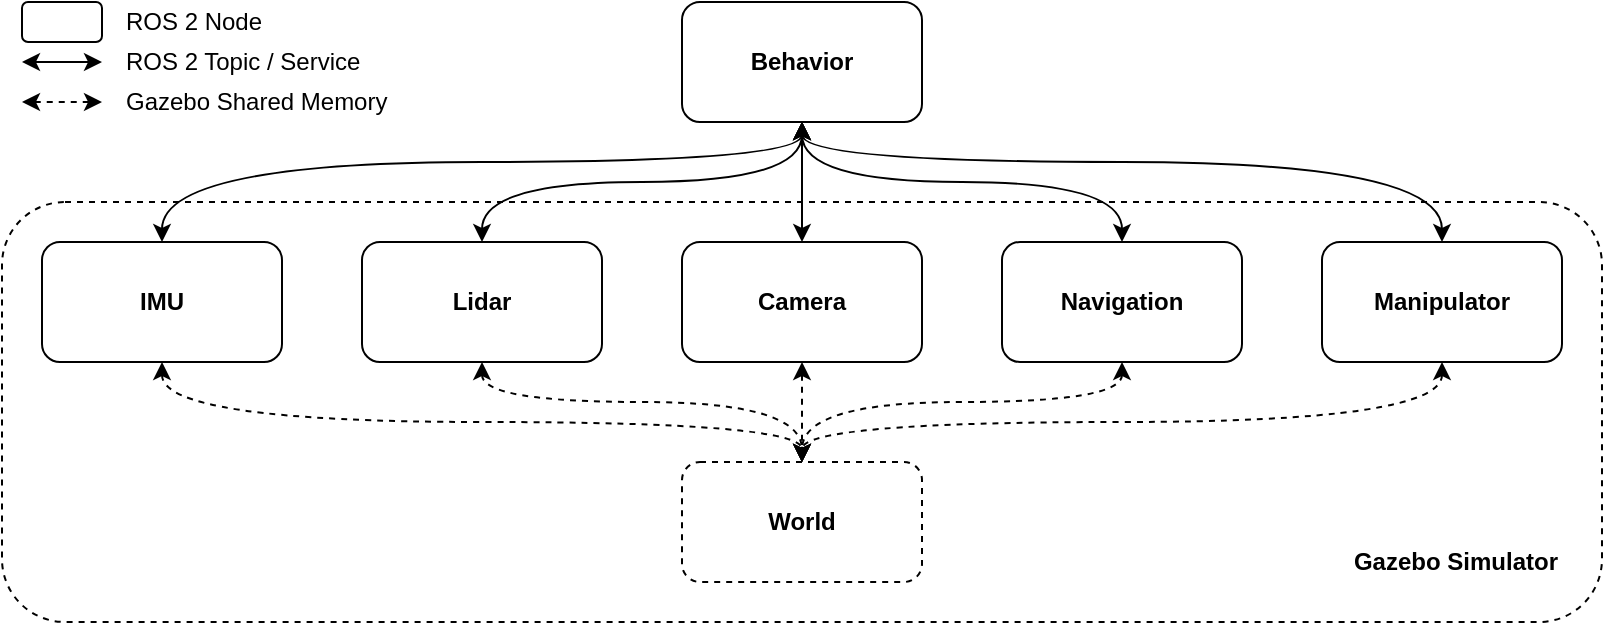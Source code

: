 <mxfile version="14.2.7" type="device"><diagram id="wMqRLWRd7nqYQM558t5j" name="Page-1"><mxGraphModel dx="1101" dy="535" grid="1" gridSize="10" guides="1" tooltips="1" connect="1" arrows="1" fold="1" page="1" pageScale="1" pageWidth="80" pageHeight="80" math="0" shadow="0"><root><mxCell id="0"/><mxCell id="1" parent="0"/><mxCell id="eulNJtFfLloYrVbK-d2Q-2" value="" style="rounded=1;whiteSpace=wrap;html=1;dashed=1;fillColor=none;" parent="1" vertex="1"><mxGeometry x="-80" y="110" width="800" height="210" as="geometry"/></mxCell><mxCell id="xf3yS8weDeZ-gSXv8qe_-4" value="&lt;b&gt;Behavior&lt;/b&gt;" style="rounded=1;whiteSpace=wrap;html=1;" parent="1" vertex="1"><mxGeometry x="260" y="10" width="120" height="60" as="geometry"/></mxCell><mxCell id="xf3yS8weDeZ-gSXv8qe_-5" value="&lt;b&gt;World&lt;/b&gt;" style="rounded=1;whiteSpace=wrap;html=1;dashed=1;" parent="1" vertex="1"><mxGeometry x="260" y="240" width="120" height="60" as="geometry"/></mxCell><mxCell id="eulNJtFfLloYrVbK-d2Q-4" style="edgeStyle=orthogonalEdgeStyle;rounded=0;orthogonalLoop=1;jettySize=auto;html=1;entryX=0.5;entryY=0;entryDx=0;entryDy=0;curved=1;startArrow=classic;startFill=1;dashed=1;" parent="1" source="xf3yS8weDeZ-gSXv8qe_-6" target="xf3yS8weDeZ-gSXv8qe_-5" edge="1"><mxGeometry relative="1" as="geometry"><Array as="points"><mxPoint y="220"/><mxPoint x="320" y="220"/></Array></mxGeometry></mxCell><mxCell id="eulNJtFfLloYrVbK-d2Q-9" style="edgeStyle=orthogonalEdgeStyle;curved=1;rounded=0;orthogonalLoop=1;jettySize=auto;html=1;entryX=0.5;entryY=1;entryDx=0;entryDy=0;startArrow=classic;startFill=1;" parent="1" source="xf3yS8weDeZ-gSXv8qe_-6" target="xf3yS8weDeZ-gSXv8qe_-4" edge="1"><mxGeometry relative="1" as="geometry"><Array as="points"><mxPoint y="90"/><mxPoint x="320" y="90"/></Array></mxGeometry></mxCell><mxCell id="xf3yS8weDeZ-gSXv8qe_-6" value="&lt;b&gt;IMU&lt;/b&gt;" style="rounded=1;whiteSpace=wrap;html=1;" parent="1" vertex="1"><mxGeometry x="-60" y="130" width="120" height="60" as="geometry"/></mxCell><mxCell id="eulNJtFfLloYrVbK-d2Q-6" style="edgeStyle=orthogonalEdgeStyle;curved=1;rounded=0;orthogonalLoop=1;jettySize=auto;html=1;dashed=1;startArrow=classic;startFill=1;" parent="1" source="xf3yS8weDeZ-gSXv8qe_-7" edge="1"><mxGeometry relative="1" as="geometry"><mxPoint x="320" y="240" as="targetPoint"/></mxGeometry></mxCell><mxCell id="eulNJtFfLloYrVbK-d2Q-11" style="edgeStyle=orthogonalEdgeStyle;curved=1;rounded=0;orthogonalLoop=1;jettySize=auto;html=1;startArrow=classic;startFill=1;entryX=0.5;entryY=1;entryDx=0;entryDy=0;" parent="1" source="xf3yS8weDeZ-gSXv8qe_-7" target="xf3yS8weDeZ-gSXv8qe_-4" edge="1"><mxGeometry relative="1" as="geometry"><mxPoint x="320" y="80" as="targetPoint"/></mxGeometry></mxCell><mxCell id="xf3yS8weDeZ-gSXv8qe_-7" value="&lt;b&gt;Camera&lt;/b&gt;" style="rounded=1;whiteSpace=wrap;html=1;" parent="1" vertex="1"><mxGeometry x="260" y="130" width="120" height="60" as="geometry"/></mxCell><mxCell id="eulNJtFfLloYrVbK-d2Q-7" style="edgeStyle=orthogonalEdgeStyle;curved=1;rounded=0;orthogonalLoop=1;jettySize=auto;html=1;entryX=0.5;entryY=0;entryDx=0;entryDy=0;dashed=1;startArrow=classic;startFill=1;" parent="1" source="xf3yS8weDeZ-gSXv8qe_-8" target="xf3yS8weDeZ-gSXv8qe_-5" edge="1"><mxGeometry relative="1" as="geometry"><Array as="points"><mxPoint x="480" y="210"/><mxPoint x="320" y="210"/></Array></mxGeometry></mxCell><mxCell id="eulNJtFfLloYrVbK-d2Q-12" style="edgeStyle=orthogonalEdgeStyle;curved=1;rounded=0;orthogonalLoop=1;jettySize=auto;html=1;entryX=0.5;entryY=1;entryDx=0;entryDy=0;startArrow=classic;startFill=1;" parent="1" source="xf3yS8weDeZ-gSXv8qe_-8" target="xf3yS8weDeZ-gSXv8qe_-4" edge="1"><mxGeometry relative="1" as="geometry"><Array as="points"><mxPoint x="480" y="100"/><mxPoint x="320" y="100"/></Array></mxGeometry></mxCell><mxCell id="xf3yS8weDeZ-gSXv8qe_-8" value="&lt;b&gt;Navigation&lt;/b&gt;" style="rounded=1;whiteSpace=wrap;html=1;" parent="1" vertex="1"><mxGeometry x="420" y="130" width="120" height="60" as="geometry"/></mxCell><mxCell id="eulNJtFfLloYrVbK-d2Q-8" style="edgeStyle=orthogonalEdgeStyle;curved=1;rounded=0;orthogonalLoop=1;jettySize=auto;html=1;dashed=1;startArrow=classic;startFill=1;" parent="1" source="xf3yS8weDeZ-gSXv8qe_-9" target="xf3yS8weDeZ-gSXv8qe_-5" edge="1"><mxGeometry relative="1" as="geometry"><Array as="points"><mxPoint x="640" y="220"/><mxPoint x="320" y="220"/></Array></mxGeometry></mxCell><mxCell id="eulNJtFfLloYrVbK-d2Q-13" style="edgeStyle=orthogonalEdgeStyle;curved=1;rounded=0;orthogonalLoop=1;jettySize=auto;html=1;entryX=0.5;entryY=1;entryDx=0;entryDy=0;startArrow=classic;startFill=1;" parent="1" source="xf3yS8weDeZ-gSXv8qe_-9" target="xf3yS8weDeZ-gSXv8qe_-4" edge="1"><mxGeometry relative="1" as="geometry"><Array as="points"><mxPoint x="640" y="90"/><mxPoint x="320" y="90"/></Array></mxGeometry></mxCell><mxCell id="xf3yS8weDeZ-gSXv8qe_-9" value="&lt;b&gt;Manipulator&lt;/b&gt;" style="rounded=1;whiteSpace=wrap;html=1;" parent="1" vertex="1"><mxGeometry x="580" y="130" width="120" height="60" as="geometry"/></mxCell><mxCell id="eulNJtFfLloYrVbK-d2Q-5" style="edgeStyle=orthogonalEdgeStyle;curved=1;rounded=0;orthogonalLoop=1;jettySize=auto;html=1;dashed=1;startArrow=classic;startFill=1;" parent="1" source="eulNJtFfLloYrVbK-d2Q-1" target="xf3yS8weDeZ-gSXv8qe_-5" edge="1"><mxGeometry relative="1" as="geometry"><Array as="points"><mxPoint x="160" y="210"/><mxPoint x="320" y="210"/></Array></mxGeometry></mxCell><mxCell id="eulNJtFfLloYrVbK-d2Q-10" style="edgeStyle=orthogonalEdgeStyle;curved=1;rounded=0;orthogonalLoop=1;jettySize=auto;html=1;startArrow=classic;startFill=1;" parent="1" source="eulNJtFfLloYrVbK-d2Q-1" target="xf3yS8weDeZ-gSXv8qe_-4" edge="1"><mxGeometry relative="1" as="geometry"><Array as="points"><mxPoint x="160" y="100"/><mxPoint x="320" y="100"/></Array></mxGeometry></mxCell><mxCell id="eulNJtFfLloYrVbK-d2Q-1" value="&lt;b&gt;Lidar&lt;/b&gt;" style="rounded=1;whiteSpace=wrap;html=1;" parent="1" vertex="1"><mxGeometry x="100" y="130" width="120" height="60" as="geometry"/></mxCell><mxCell id="eulNJtFfLloYrVbK-d2Q-3" value="&lt;b&gt;Gazebo Simulator&lt;/b&gt;" style="text;html=1;strokeColor=none;fillColor=none;align=right;verticalAlign=middle;whiteSpace=wrap;rounded=0;dashed=1;" parent="1" vertex="1"><mxGeometry x="400" y="280" width="300" height="20" as="geometry"/></mxCell><mxCell id="eulNJtFfLloYrVbK-d2Q-14" value="" style="rounded=1;whiteSpace=wrap;html=1;fillColor=none;" parent="1" vertex="1"><mxGeometry x="-70" y="10" width="40" height="20" as="geometry"/></mxCell><mxCell id="hlaBwW5kQEn4N7mB56Rf-1" value="ROS 2 Node" style="text;html=1;strokeColor=none;fillColor=none;align=left;verticalAlign=middle;whiteSpace=wrap;rounded=0;" vertex="1" parent="1"><mxGeometry x="-20" y="10" width="80" height="20" as="geometry"/></mxCell><mxCell id="hlaBwW5kQEn4N7mB56Rf-3" value="" style="endArrow=classic;html=1;endFill=1;startArrow=classic;startFill=1;" edge="1" parent="1"><mxGeometry width="50" height="50" relative="1" as="geometry"><mxPoint x="-70" y="40" as="sourcePoint"/><mxPoint x="-30" y="40" as="targetPoint"/></mxGeometry></mxCell><mxCell id="hlaBwW5kQEn4N7mB56Rf-4" value="ROS 2 Topic / Service" style="text;html=1;strokeColor=none;fillColor=none;align=left;verticalAlign=middle;whiteSpace=wrap;rounded=0;" vertex="1" parent="1"><mxGeometry x="-20" y="30" width="130" height="20" as="geometry"/></mxCell><mxCell id="hlaBwW5kQEn4N7mB56Rf-5" value="" style="endArrow=classic;html=1;endFill=1;startArrow=classic;startFill=1;dashed=1;" edge="1" parent="1"><mxGeometry width="50" height="50" relative="1" as="geometry"><mxPoint x="-70" y="60" as="sourcePoint"/><mxPoint x="-30" y="60" as="targetPoint"/></mxGeometry></mxCell><mxCell id="hlaBwW5kQEn4N7mB56Rf-6" value="Gazebo Shared Memory" style="text;html=1;strokeColor=none;fillColor=none;align=left;verticalAlign=middle;whiteSpace=wrap;rounded=0;" vertex="1" parent="1"><mxGeometry x="-20" y="50" width="140" height="20" as="geometry"/></mxCell></root></mxGraphModel></diagram></mxfile>